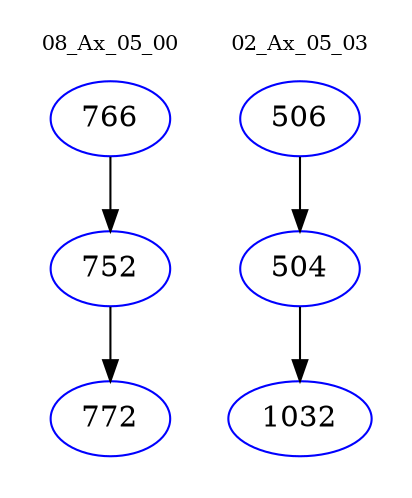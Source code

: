 digraph{
subgraph cluster_0 {
color = white
label = "08_Ax_05_00";
fontsize=10;
T0_766 [label="766", color="blue"]
T0_766 -> T0_752 [color="black"]
T0_752 [label="752", color="blue"]
T0_752 -> T0_772 [color="black"]
T0_772 [label="772", color="blue"]
}
subgraph cluster_1 {
color = white
label = "02_Ax_05_03";
fontsize=10;
T1_506 [label="506", color="blue"]
T1_506 -> T1_504 [color="black"]
T1_504 [label="504", color="blue"]
T1_504 -> T1_1032 [color="black"]
T1_1032 [label="1032", color="blue"]
}
}
